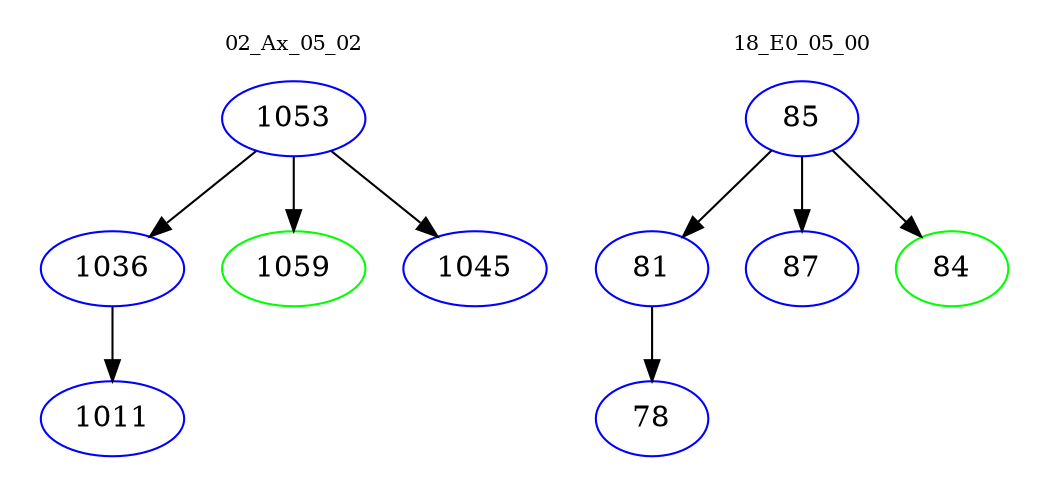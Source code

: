 digraph{
subgraph cluster_0 {
color = white
label = "02_Ax_05_02";
fontsize=10;
T0_1053 [label="1053", color="blue"]
T0_1053 -> T0_1036 [color="black"]
T0_1036 [label="1036", color="blue"]
T0_1036 -> T0_1011 [color="black"]
T0_1011 [label="1011", color="blue"]
T0_1053 -> T0_1059 [color="black"]
T0_1059 [label="1059", color="green"]
T0_1053 -> T0_1045 [color="black"]
T0_1045 [label="1045", color="blue"]
}
subgraph cluster_1 {
color = white
label = "18_E0_05_00";
fontsize=10;
T1_85 [label="85", color="blue"]
T1_85 -> T1_81 [color="black"]
T1_81 [label="81", color="blue"]
T1_81 -> T1_78 [color="black"]
T1_78 [label="78", color="blue"]
T1_85 -> T1_87 [color="black"]
T1_87 [label="87", color="blue"]
T1_85 -> T1_84 [color="black"]
T1_84 [label="84", color="green"]
}
}
